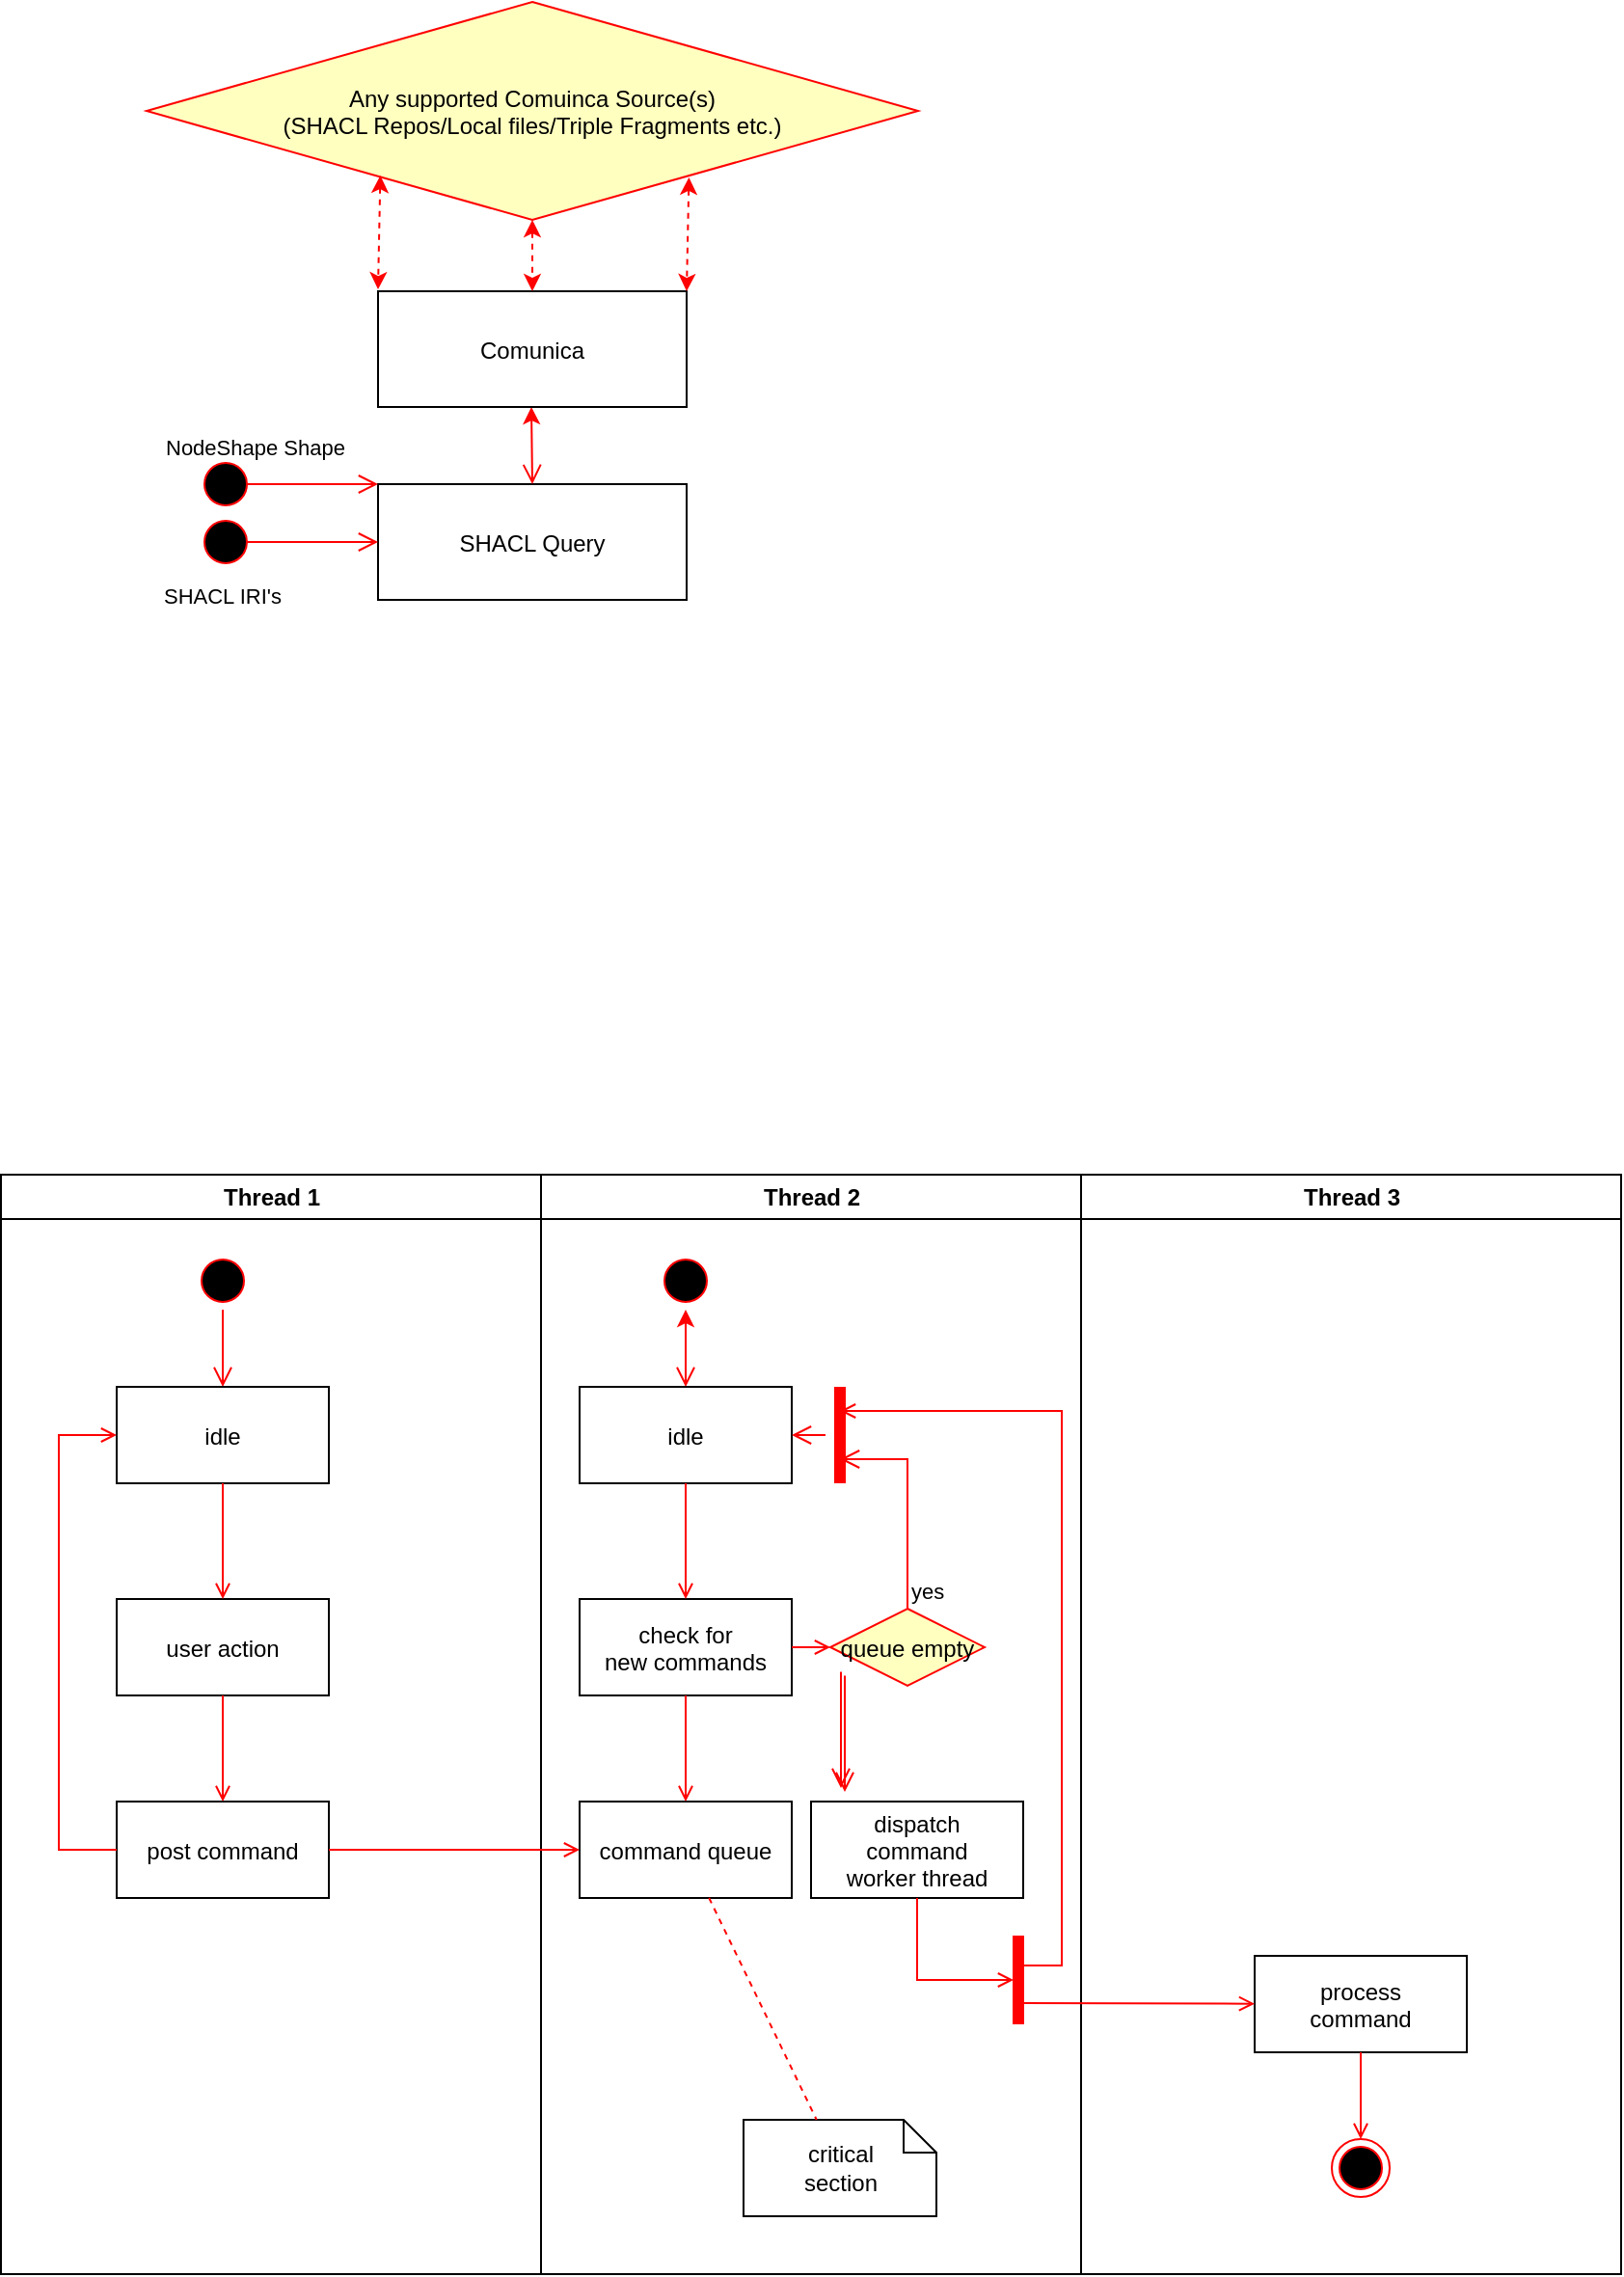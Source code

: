 <mxfile version="14.7.3" type="github">
  <diagram name="Page-1" id="e7e014a7-5840-1c2e-5031-d8a46d1fe8dd">
    <mxGraphModel dx="674" dy="1739" grid="1" gridSize="10" guides="1" tooltips="1" connect="1" arrows="1" fold="1" page="1" pageScale="1" pageWidth="1169" pageHeight="826" background="none" math="0" shadow="0">
      <root>
        <mxCell id="0" />
        <mxCell id="1" parent="0" />
        <mxCell id="2" value="Thread 1" style="swimlane;whiteSpace=wrap" parent="1" vertex="1">
          <mxGeometry x="164.5" y="128" width="280" height="570" as="geometry" />
        </mxCell>
        <mxCell id="5" value="" style="ellipse;shape=startState;fillColor=#000000;strokeColor=#ff0000;" parent="2" vertex="1">
          <mxGeometry x="100" y="40" width="30" height="30" as="geometry" />
        </mxCell>
        <mxCell id="6" value="" style="edgeStyle=elbowEdgeStyle;elbow=horizontal;verticalAlign=bottom;endArrow=open;endSize=8;strokeColor=#FF0000;endFill=1;rounded=0" parent="2" source="5" target="7" edge="1">
          <mxGeometry x="100" y="40" as="geometry">
            <mxPoint x="115" y="110" as="targetPoint" />
          </mxGeometry>
        </mxCell>
        <mxCell id="7" value="idle" style="" parent="2" vertex="1">
          <mxGeometry x="60" y="110" width="110" height="50" as="geometry" />
        </mxCell>
        <mxCell id="8" value="user action" style="" parent="2" vertex="1">
          <mxGeometry x="60" y="220" width="110" height="50" as="geometry" />
        </mxCell>
        <mxCell id="9" value="" style="endArrow=open;strokeColor=#FF0000;endFill=1;rounded=0" parent="2" source="7" target="8" edge="1">
          <mxGeometry relative="1" as="geometry" />
        </mxCell>
        <mxCell id="10" value="post command" style="" parent="2" vertex="1">
          <mxGeometry x="60" y="325" width="110" height="50" as="geometry" />
        </mxCell>
        <mxCell id="11" value="" style="endArrow=open;strokeColor=#FF0000;endFill=1;rounded=0" parent="2" source="8" target="10" edge="1">
          <mxGeometry relative="1" as="geometry" />
        </mxCell>
        <mxCell id="12" value="" style="edgeStyle=elbowEdgeStyle;elbow=horizontal;strokeColor=#FF0000;endArrow=open;endFill=1;rounded=0" parent="2" source="10" target="7" edge="1">
          <mxGeometry width="100" height="100" relative="1" as="geometry">
            <mxPoint x="160" y="290" as="sourcePoint" />
            <mxPoint x="260" y="190" as="targetPoint" />
            <Array as="points">
              <mxPoint x="30" y="250" />
            </Array>
          </mxGeometry>
        </mxCell>
        <mxCell id="3" value="Thread 2" style="swimlane;whiteSpace=wrap" parent="1" vertex="1">
          <mxGeometry x="444.5" y="128" width="280" height="570" as="geometry" />
        </mxCell>
        <mxCell id="13" value="" style="ellipse;shape=startState;fillColor=#000000;strokeColor=#ff0000;" parent="3" vertex="1">
          <mxGeometry x="60" y="40" width="30" height="30" as="geometry" />
        </mxCell>
        <mxCell id="14" value="" style="edgeStyle=elbowEdgeStyle;elbow=horizontal;verticalAlign=bottom;endArrow=open;endSize=8;strokeColor=#FF0000;endFill=1;rounded=0;startArrow=classic;startFill=1;" parent="3" source="13" target="15" edge="1">
          <mxGeometry x="40" y="20" as="geometry">
            <mxPoint x="55" y="90" as="targetPoint" />
          </mxGeometry>
        </mxCell>
        <mxCell id="15" value="idle" style="" parent="3" vertex="1">
          <mxGeometry x="20" y="110" width="110" height="50" as="geometry" />
        </mxCell>
        <mxCell id="16" value="check for &#xa;new commands" style="" parent="3" vertex="1">
          <mxGeometry x="20" y="220" width="110" height="50" as="geometry" />
        </mxCell>
        <mxCell id="17" value="" style="endArrow=open;strokeColor=#FF0000;endFill=1;rounded=0" parent="3" source="15" target="16" edge="1">
          <mxGeometry relative="1" as="geometry" />
        </mxCell>
        <mxCell id="18" value="command queue" style="" parent="3" vertex="1">
          <mxGeometry x="20" y="325" width="110" height="50" as="geometry" />
        </mxCell>
        <mxCell id="19" value="" style="endArrow=open;strokeColor=#FF0000;endFill=1;rounded=0" parent="3" source="16" target="18" edge="1">
          <mxGeometry relative="1" as="geometry" />
        </mxCell>
        <mxCell id="21" value="queue empty" style="rhombus;fillColor=#ffffc0;strokeColor=#ff0000;" parent="3" vertex="1">
          <mxGeometry x="150" y="225" width="80" height="40" as="geometry" />
        </mxCell>
        <mxCell id="22" value="yes" style="edgeStyle=elbowEdgeStyle;elbow=horizontal;align=left;verticalAlign=bottom;endArrow=open;endSize=8;strokeColor=#FF0000;exitX=0.5;exitY=0;endFill=1;rounded=0;entryX=0.75;entryY=0.5;entryPerimeter=0" parent="3" source="21" target="25" edge="1">
          <mxGeometry x="-1" relative="1" as="geometry">
            <mxPoint x="160" y="150" as="targetPoint" />
            <Array as="points">
              <mxPoint x="190" y="180" />
            </Array>
          </mxGeometry>
        </mxCell>
        <mxCell id="23" value="SHACL IRI&#39;s" style="edgeStyle=elbowEdgeStyle;elbow=horizontal;align=left;verticalAlign=top;endArrow=open;endSize=8;strokeColor=#FF0000;endFill=1;rounded=0" parent="3" edge="1">
          <mxGeometry x="-1" y="-674" relative="1" as="geometry">
            <mxPoint x="157.5" y="320" as="targetPoint" />
            <mxPoint x="157.5" y="259.75" as="sourcePoint" />
            <mxPoint x="319" y="-573" as="offset" />
          </mxGeometry>
        </mxCell>
        <mxCell id="24" value="" style="endArrow=open;strokeColor=#FF0000;endFill=1;rounded=0" parent="3" source="16" target="21" edge="1">
          <mxGeometry relative="1" as="geometry" />
        </mxCell>
        <mxCell id="25" value="" style="shape=line;strokeWidth=6;strokeColor=#ff0000;rotation=90" parent="3" vertex="1">
          <mxGeometry x="130" y="127.5" width="50" height="15" as="geometry" />
        </mxCell>
        <mxCell id="26" value="" style="edgeStyle=elbowEdgeStyle;elbow=horizontal;verticalAlign=bottom;endArrow=open;endSize=8;strokeColor=#FF0000;endFill=1;rounded=0" parent="3" source="25" target="15" edge="1">
          <mxGeometry x="130" y="90" as="geometry">
            <mxPoint x="230" y="140" as="targetPoint" />
          </mxGeometry>
        </mxCell>
        <mxCell id="30" value="dispatch&#xa;command&#xa;worker thread" style="" parent="3" vertex="1">
          <mxGeometry x="140" y="325" width="110" height="50" as="geometry" />
        </mxCell>
        <mxCell id="31" value="critical&#xa;section" style="shape=note;whiteSpace=wrap;size=17" parent="3" vertex="1">
          <mxGeometry x="105" y="490" width="100" height="50" as="geometry" />
        </mxCell>
        <mxCell id="32" value="" style="endArrow=none;strokeColor=#FF0000;endFill=0;rounded=0;dashed=1" parent="3" source="18" target="31" edge="1">
          <mxGeometry relative="1" as="geometry" />
        </mxCell>
        <mxCell id="34" value="" style="whiteSpace=wrap;strokeColor=#FF0000;fillColor=#FF0000" parent="3" vertex="1">
          <mxGeometry x="245" y="395" width="5" height="45" as="geometry" />
        </mxCell>
        <mxCell id="41" value="" style="edgeStyle=elbowEdgeStyle;elbow=horizontal;entryX=0;entryY=0.5;strokeColor=#FF0000;endArrow=open;endFill=1;rounded=0" parent="3" source="30" target="34" edge="1">
          <mxGeometry width="100" height="100" relative="1" as="geometry">
            <mxPoint x="60" y="480" as="sourcePoint" />
            <mxPoint x="160" y="380" as="targetPoint" />
            <Array as="points">
              <mxPoint x="195" y="400" />
            </Array>
          </mxGeometry>
        </mxCell>
        <mxCell id="4" value="Thread 3" style="swimlane;whiteSpace=wrap" parent="1" vertex="1">
          <mxGeometry x="724.5" y="128" width="280" height="570" as="geometry" />
        </mxCell>
        <mxCell id="33" value="process&#xa;command" style="" parent="4" vertex="1">
          <mxGeometry x="90" y="405" width="110" height="50" as="geometry" />
        </mxCell>
        <mxCell id="35" value="" style="edgeStyle=elbowEdgeStyle;elbow=horizontal;strokeColor=#FF0000;endArrow=open;endFill=1;rounded=0;entryX=0.25;entryY=0.5;entryPerimeter=0" parent="4" target="25" edge="1">
          <mxGeometry width="100" height="100" relative="1" as="geometry">
            <mxPoint x="-30" y="410" as="sourcePoint" />
            <mxPoint x="-120" y="120" as="targetPoint" />
            <Array as="points">
              <mxPoint x="-10" y="135" />
            </Array>
          </mxGeometry>
        </mxCell>
        <mxCell id="37" value="" style="edgeStyle=none;strokeColor=#FF0000;endArrow=open;endFill=1;rounded=0" parent="4" target="33" edge="1">
          <mxGeometry width="100" height="100" relative="1" as="geometry">
            <mxPoint x="-30" y="429.5" as="sourcePoint" />
            <mxPoint x="90" y="429.5" as="targetPoint" />
          </mxGeometry>
        </mxCell>
        <mxCell id="38" value="" style="ellipse;shape=endState;fillColor=#000000;strokeColor=#ff0000" parent="4" vertex="1">
          <mxGeometry x="130" y="500" width="30" height="30" as="geometry" />
        </mxCell>
        <mxCell id="39" value="" style="endArrow=open;strokeColor=#FF0000;endFill=1;rounded=0" parent="4" source="33" target="38" edge="1">
          <mxGeometry relative="1" as="geometry" />
        </mxCell>
        <mxCell id="20" value="" style="endArrow=open;strokeColor=#FF0000;endFill=1;rounded=0" parent="1" source="10" target="18" edge="1">
          <mxGeometry relative="1" as="geometry" />
        </mxCell>
        <mxCell id="U5sJHbtddnW6i3F2b5jH-41" value="SHACL Query" style="" vertex="1" parent="1">
          <mxGeometry x="360" y="-230" width="160" height="60" as="geometry" />
        </mxCell>
        <mxCell id="U5sJHbtddnW6i3F2b5jH-42" value="" style="edgeStyle=elbowEdgeStyle;elbow=horizontal;verticalAlign=bottom;endArrow=open;endSize=8;strokeColor=#FF0000;endFill=1;rounded=0;entryX=0;entryY=0.5;entryDx=0;entryDy=0;" edge="1" parent="1" target="U5sJHbtddnW6i3F2b5jH-41">
          <mxGeometry x="140.5" y="-378" as="geometry">
            <mxPoint x="320.5" y="-180" as="targetPoint" />
            <mxPoint x="280" y="-200" as="sourcePoint" />
            <Array as="points">
              <mxPoint x="340" y="-200" />
              <mxPoint x="330" y="-190" />
            </Array>
          </mxGeometry>
        </mxCell>
        <mxCell id="U5sJHbtddnW6i3F2b5jH-43" value="" style="ellipse;shape=startState;fillColor=#000000;strokeColor=#ff0000;" vertex="1" parent="1">
          <mxGeometry x="266" y="-215" width="30" height="30" as="geometry" />
        </mxCell>
        <mxCell id="U5sJHbtddnW6i3F2b5jH-45" value="Any supported Comuinca Source(s) &#xa;(SHACL Repos/Local files/Triple Fragments etc.)" style="rhombus;fillColor=#ffffc0;strokeColor=#ff0000;" vertex="1" parent="1">
          <mxGeometry x="240" y="-480" width="400" height="113" as="geometry" />
        </mxCell>
        <mxCell id="U5sJHbtddnW6i3F2b5jH-46" value="" style="edgeStyle=elbowEdgeStyle;elbow=horizontal;verticalAlign=bottom;endArrow=open;endSize=8;strokeColor=#FF0000;endFill=1;rounded=0;entryX=0;entryY=0.5;entryDx=0;entryDy=0;" edge="1" parent="1">
          <mxGeometry x="140.5" y="-408" as="geometry">
            <mxPoint x="360" y="-230" as="targetPoint" />
            <mxPoint x="280" y="-230" as="sourcePoint" />
          </mxGeometry>
        </mxCell>
        <mxCell id="U5sJHbtddnW6i3F2b5jH-47" value="" style="ellipse;shape=startState;fillColor=#000000;strokeColor=#ff0000;" vertex="1" parent="1">
          <mxGeometry x="266" y="-245" width="30" height="30" as="geometry" />
        </mxCell>
        <mxCell id="U5sJHbtddnW6i3F2b5jH-48" value="NodeShape Shape" style="edgeStyle=elbowEdgeStyle;elbow=horizontal;align=left;verticalAlign=top;endArrow=open;endSize=8;strokeColor=#FF0000;endFill=1;rounded=0" edge="1" parent="1">
          <mxGeometry x="-1" y="-737" relative="1" as="geometry">
            <mxPoint x="600" y="446" as="targetPoint" />
            <mxPoint x="600" y="385.75" as="sourcePoint" />
            <mxPoint x="385" y="-648" as="offset" />
          </mxGeometry>
        </mxCell>
        <mxCell id="U5sJHbtddnW6i3F2b5jH-49" value="" style="edgeStyle=elbowEdgeStyle;elbow=horizontal;verticalAlign=bottom;endArrow=open;endSize=8;strokeColor=#FF0000;endFill=1;rounded=0;startArrow=classic;startFill=1;" edge="1" parent="1">
          <mxGeometry x="-40" y="-448" as="geometry">
            <mxPoint x="440" y="-230" as="targetPoint" />
            <mxPoint x="439.5" y="-270" as="sourcePoint" />
            <Array as="points">
              <mxPoint x="440" y="-410" />
            </Array>
          </mxGeometry>
        </mxCell>
        <mxCell id="U5sJHbtddnW6i3F2b5jH-50" value="Comunica" style="" vertex="1" parent="1">
          <mxGeometry x="360" y="-330" width="160" height="60" as="geometry" />
        </mxCell>
        <mxCell id="U5sJHbtddnW6i3F2b5jH-51" value="" style="endArrow=classic;strokeColor=#FF0000;endFill=1;rounded=0;dashed=1;entryX=0.5;entryY=0;entryDx=0;entryDy=0;startArrow=classic;startFill=1;" edge="1" parent="1" source="U5sJHbtddnW6i3F2b5jH-45" target="U5sJHbtddnW6i3F2b5jH-50">
          <mxGeometry relative="1" as="geometry">
            <mxPoint x="520.001" y="-385" as="sourcePoint" />
            <mxPoint x="575.759" y="-270" as="targetPoint" />
          </mxGeometry>
        </mxCell>
        <mxCell id="U5sJHbtddnW6i3F2b5jH-52" value="" style="endArrow=classic;strokeColor=#FF0000;endFill=1;rounded=0;dashed=1;entryX=1;entryY=0;entryDx=0;entryDy=0;startArrow=classic;startFill=1;exitX=0.703;exitY=0.805;exitDx=0;exitDy=0;exitPerimeter=0;" edge="1" parent="1" source="U5sJHbtddnW6i3F2b5jH-45" target="U5sJHbtddnW6i3F2b5jH-50">
          <mxGeometry relative="1" as="geometry">
            <mxPoint x="520" y="-380" as="sourcePoint" />
            <mxPoint x="450" y="-320" as="targetPoint" />
          </mxGeometry>
        </mxCell>
        <mxCell id="U5sJHbtddnW6i3F2b5jH-53" value="" style="endArrow=classic;strokeColor=#FF0000;endFill=1;rounded=0;dashed=1;entryX=1;entryY=0;entryDx=0;entryDy=0;startArrow=classic;startFill=1;exitX=0.703;exitY=0.805;exitDx=0;exitDy=0;exitPerimeter=0;" edge="1" parent="1">
          <mxGeometry relative="1" as="geometry">
            <mxPoint x="361.2" y="-389.995" as="sourcePoint" />
            <mxPoint x="360" y="-330.96" as="targetPoint" />
          </mxGeometry>
        </mxCell>
      </root>
    </mxGraphModel>
  </diagram>
</mxfile>
